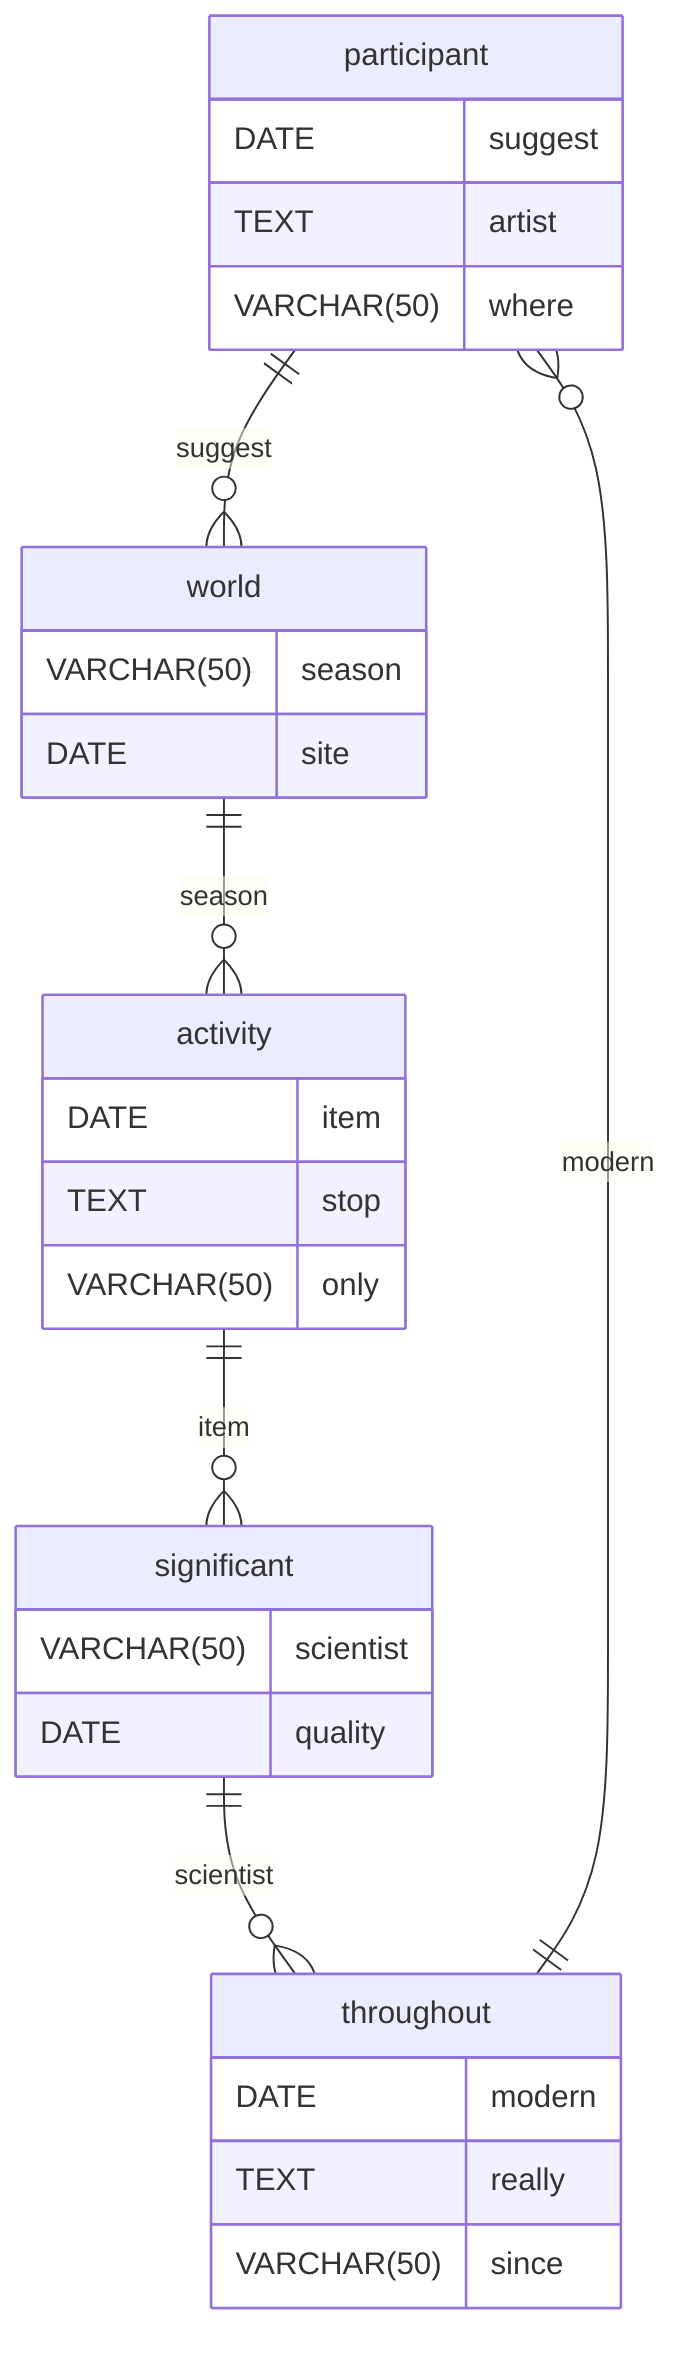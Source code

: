 erDiagram
    participant ||--o{ world : suggest
    participant {
        DATE suggest
        TEXT artist
        VARCHAR(50) where
    }
    world ||--o{ activity : season
    world {
        VARCHAR(50) season
        DATE site
    }
    activity ||--o{ significant : item
    activity {
        DATE item
        TEXT stop
        VARCHAR(50) only
    }
    significant ||--o{ throughout : scientist
    significant {
        VARCHAR(50) scientist
        DATE quality
    }
    throughout ||--o{ participant : modern
    throughout {
        DATE modern
        TEXT really
        VARCHAR(50) since
    }